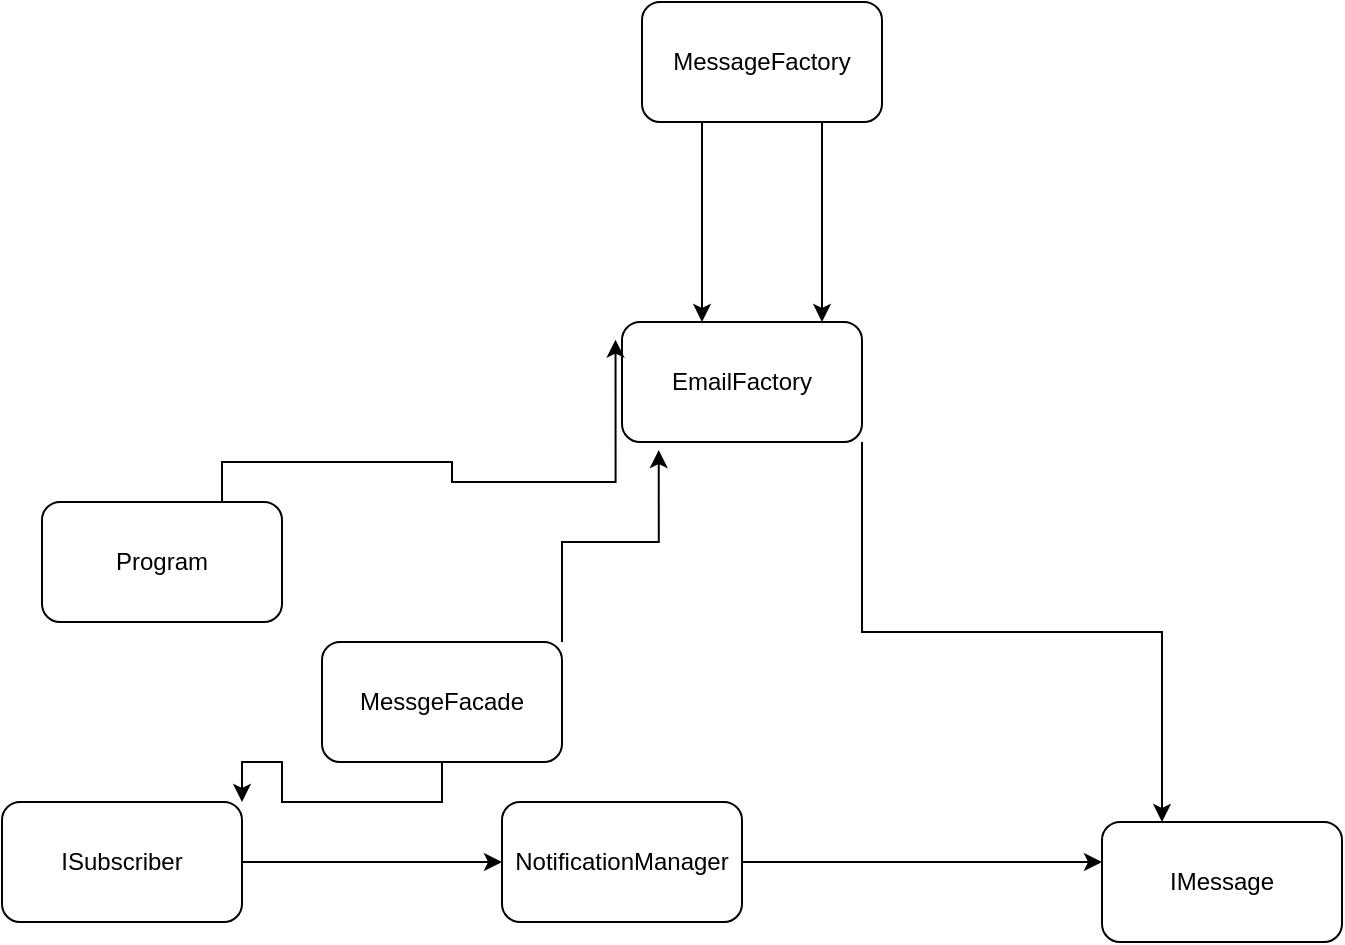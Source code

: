 <mxfile version="24.4.9" type="google">
  <diagram name="Page-1" id="e1ycfSH5mXk-wvnxISM3">
    <mxGraphModel dx="1050" dy="522" grid="1" gridSize="10" guides="1" tooltips="1" connect="1" arrows="1" fold="1" page="1" pageScale="1" pageWidth="827" pageHeight="1169" math="0" shadow="0">
      <root>
        <mxCell id="0" />
        <mxCell id="1" parent="0" />
        <mxCell id="Q8l2f3l4lKqpBneNOwUE-2" style="edgeStyle=orthogonalEdgeStyle;rounded=0;orthogonalLoop=1;jettySize=auto;html=1;exitX=0.75;exitY=1;exitDx=0;exitDy=0;" edge="1" parent="1" source="Q8l2f3l4lKqpBneNOwUE-1">
          <mxGeometry relative="1" as="geometry">
            <mxPoint x="410" y="210" as="targetPoint" />
          </mxGeometry>
        </mxCell>
        <mxCell id="Q8l2f3l4lKqpBneNOwUE-3" style="edgeStyle=orthogonalEdgeStyle;rounded=0;orthogonalLoop=1;jettySize=auto;html=1;exitX=0.25;exitY=1;exitDx=0;exitDy=0;" edge="1" parent="1" source="Q8l2f3l4lKqpBneNOwUE-1">
          <mxGeometry relative="1" as="geometry">
            <mxPoint x="350" y="210" as="targetPoint" />
          </mxGeometry>
        </mxCell>
        <mxCell id="Q8l2f3l4lKqpBneNOwUE-1" value="MessageFactory" style="rounded=1;whiteSpace=wrap;html=1;" vertex="1" parent="1">
          <mxGeometry x="320" y="50" width="120" height="60" as="geometry" />
        </mxCell>
        <mxCell id="Q8l2f3l4lKqpBneNOwUE-17" style="edgeStyle=orthogonalEdgeStyle;rounded=0;orthogonalLoop=1;jettySize=auto;html=1;exitX=1;exitY=1;exitDx=0;exitDy=0;entryX=0.25;entryY=0;entryDx=0;entryDy=0;" edge="1" parent="1" source="Q8l2f3l4lKqpBneNOwUE-5" target="Q8l2f3l4lKqpBneNOwUE-15">
          <mxGeometry relative="1" as="geometry" />
        </mxCell>
        <mxCell id="Q8l2f3l4lKqpBneNOwUE-5" value="EmailFactory" style="rounded=1;whiteSpace=wrap;html=1;" vertex="1" parent="1">
          <mxGeometry x="310" y="210" width="120" height="60" as="geometry" />
        </mxCell>
        <mxCell id="Q8l2f3l4lKqpBneNOwUE-9" style="edgeStyle=orthogonalEdgeStyle;rounded=0;orthogonalLoop=1;jettySize=auto;html=1;exitX=0.75;exitY=0;exitDx=0;exitDy=0;entryX=-0.027;entryY=0.147;entryDx=0;entryDy=0;entryPerimeter=0;" edge="1" parent="1" source="Q8l2f3l4lKqpBneNOwUE-7" target="Q8l2f3l4lKqpBneNOwUE-5">
          <mxGeometry relative="1" as="geometry">
            <mxPoint x="300" y="220" as="targetPoint" />
          </mxGeometry>
        </mxCell>
        <mxCell id="Q8l2f3l4lKqpBneNOwUE-7" value="Program" style="rounded=1;whiteSpace=wrap;html=1;" vertex="1" parent="1">
          <mxGeometry x="20" y="300" width="120" height="60" as="geometry" />
        </mxCell>
        <mxCell id="Q8l2f3l4lKqpBneNOwUE-16" style="edgeStyle=orthogonalEdgeStyle;rounded=0;orthogonalLoop=1;jettySize=auto;html=1;exitX=0.5;exitY=1;exitDx=0;exitDy=0;entryX=1;entryY=0;entryDx=0;entryDy=0;" edge="1" parent="1" source="Q8l2f3l4lKqpBneNOwUE-8" target="Q8l2f3l4lKqpBneNOwUE-11">
          <mxGeometry relative="1" as="geometry" />
        </mxCell>
        <mxCell id="Q8l2f3l4lKqpBneNOwUE-8" value="MessgeFacade" style="rounded=1;whiteSpace=wrap;html=1;" vertex="1" parent="1">
          <mxGeometry x="160" y="370" width="120" height="60" as="geometry" />
        </mxCell>
        <mxCell id="Q8l2f3l4lKqpBneNOwUE-10" style="edgeStyle=orthogonalEdgeStyle;rounded=0;orthogonalLoop=1;jettySize=auto;html=1;exitX=1;exitY=0;exitDx=0;exitDy=0;entryX=0.153;entryY=1.067;entryDx=0;entryDy=0;entryPerimeter=0;" edge="1" parent="1" source="Q8l2f3l4lKqpBneNOwUE-8" target="Q8l2f3l4lKqpBneNOwUE-5">
          <mxGeometry relative="1" as="geometry" />
        </mxCell>
        <mxCell id="Q8l2f3l4lKqpBneNOwUE-12" style="edgeStyle=orthogonalEdgeStyle;rounded=0;orthogonalLoop=1;jettySize=auto;html=1;" edge="1" parent="1" source="Q8l2f3l4lKqpBneNOwUE-11">
          <mxGeometry relative="1" as="geometry">
            <mxPoint x="250" y="480" as="targetPoint" />
          </mxGeometry>
        </mxCell>
        <mxCell id="Q8l2f3l4lKqpBneNOwUE-11" value="ISubscriber" style="rounded=1;whiteSpace=wrap;html=1;" vertex="1" parent="1">
          <mxGeometry y="450" width="120" height="60" as="geometry" />
        </mxCell>
        <mxCell id="Q8l2f3l4lKqpBneNOwUE-14" style="edgeStyle=orthogonalEdgeStyle;rounded=0;orthogonalLoop=1;jettySize=auto;html=1;" edge="1" parent="1" source="Q8l2f3l4lKqpBneNOwUE-13">
          <mxGeometry relative="1" as="geometry">
            <mxPoint x="550" y="480" as="targetPoint" />
          </mxGeometry>
        </mxCell>
        <mxCell id="Q8l2f3l4lKqpBneNOwUE-13" value="NotificationManager" style="rounded=1;whiteSpace=wrap;html=1;" vertex="1" parent="1">
          <mxGeometry x="250" y="450" width="120" height="60" as="geometry" />
        </mxCell>
        <mxCell id="Q8l2f3l4lKqpBneNOwUE-15" value="IMessage" style="rounded=1;whiteSpace=wrap;html=1;" vertex="1" parent="1">
          <mxGeometry x="550" y="460" width="120" height="60" as="geometry" />
        </mxCell>
      </root>
    </mxGraphModel>
  </diagram>
</mxfile>
